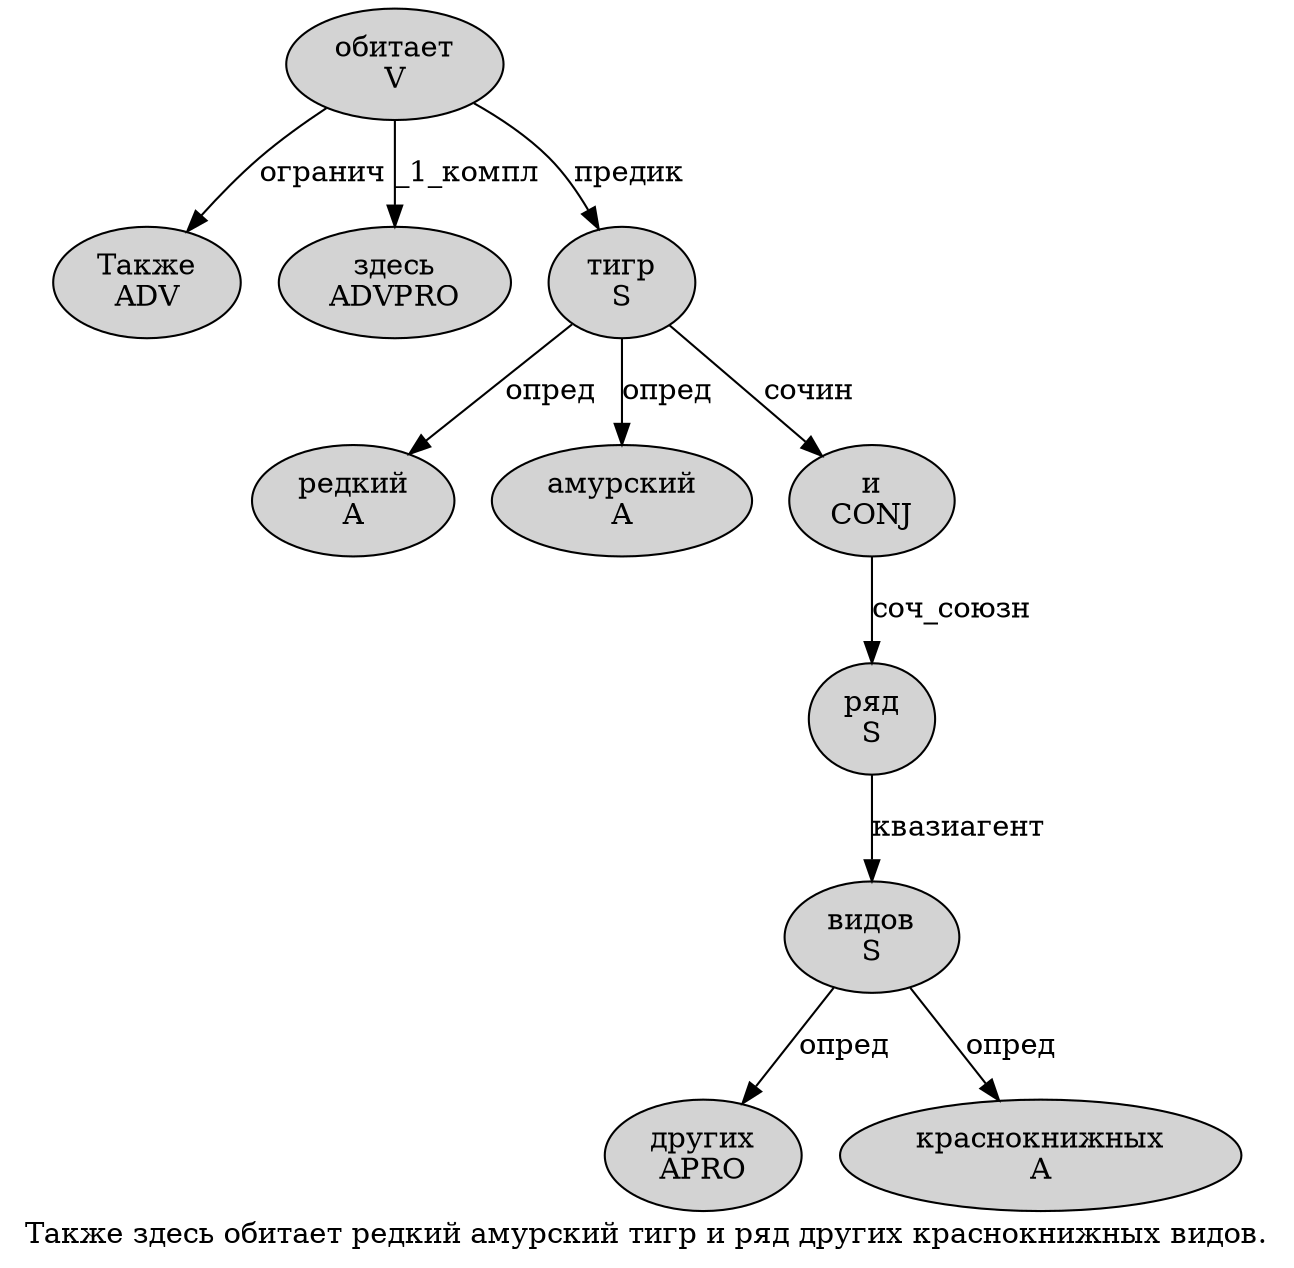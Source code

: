 digraph SENTENCE_706 {
	graph [label="Также здесь обитает редкий амурский тигр и ряд других краснокнижных видов."]
	node [style=filled]
		0 [label="Также
ADV" color="" fillcolor=lightgray penwidth=1 shape=ellipse]
		1 [label="здесь
ADVPRO" color="" fillcolor=lightgray penwidth=1 shape=ellipse]
		2 [label="обитает
V" color="" fillcolor=lightgray penwidth=1 shape=ellipse]
		3 [label="редкий
A" color="" fillcolor=lightgray penwidth=1 shape=ellipse]
		4 [label="амурский
A" color="" fillcolor=lightgray penwidth=1 shape=ellipse]
		5 [label="тигр
S" color="" fillcolor=lightgray penwidth=1 shape=ellipse]
		6 [label="и
CONJ" color="" fillcolor=lightgray penwidth=1 shape=ellipse]
		7 [label="ряд
S" color="" fillcolor=lightgray penwidth=1 shape=ellipse]
		8 [label="других
APRO" color="" fillcolor=lightgray penwidth=1 shape=ellipse]
		9 [label="краснокнижных
A" color="" fillcolor=lightgray penwidth=1 shape=ellipse]
		10 [label="видов
S" color="" fillcolor=lightgray penwidth=1 shape=ellipse]
			7 -> 10 [label="квазиагент"]
			6 -> 7 [label="соч_союзн"]
			2 -> 0 [label="огранич"]
			2 -> 1 [label="_1_компл"]
			2 -> 5 [label="предик"]
			5 -> 3 [label="опред"]
			5 -> 4 [label="опред"]
			5 -> 6 [label="сочин"]
			10 -> 8 [label="опред"]
			10 -> 9 [label="опред"]
}